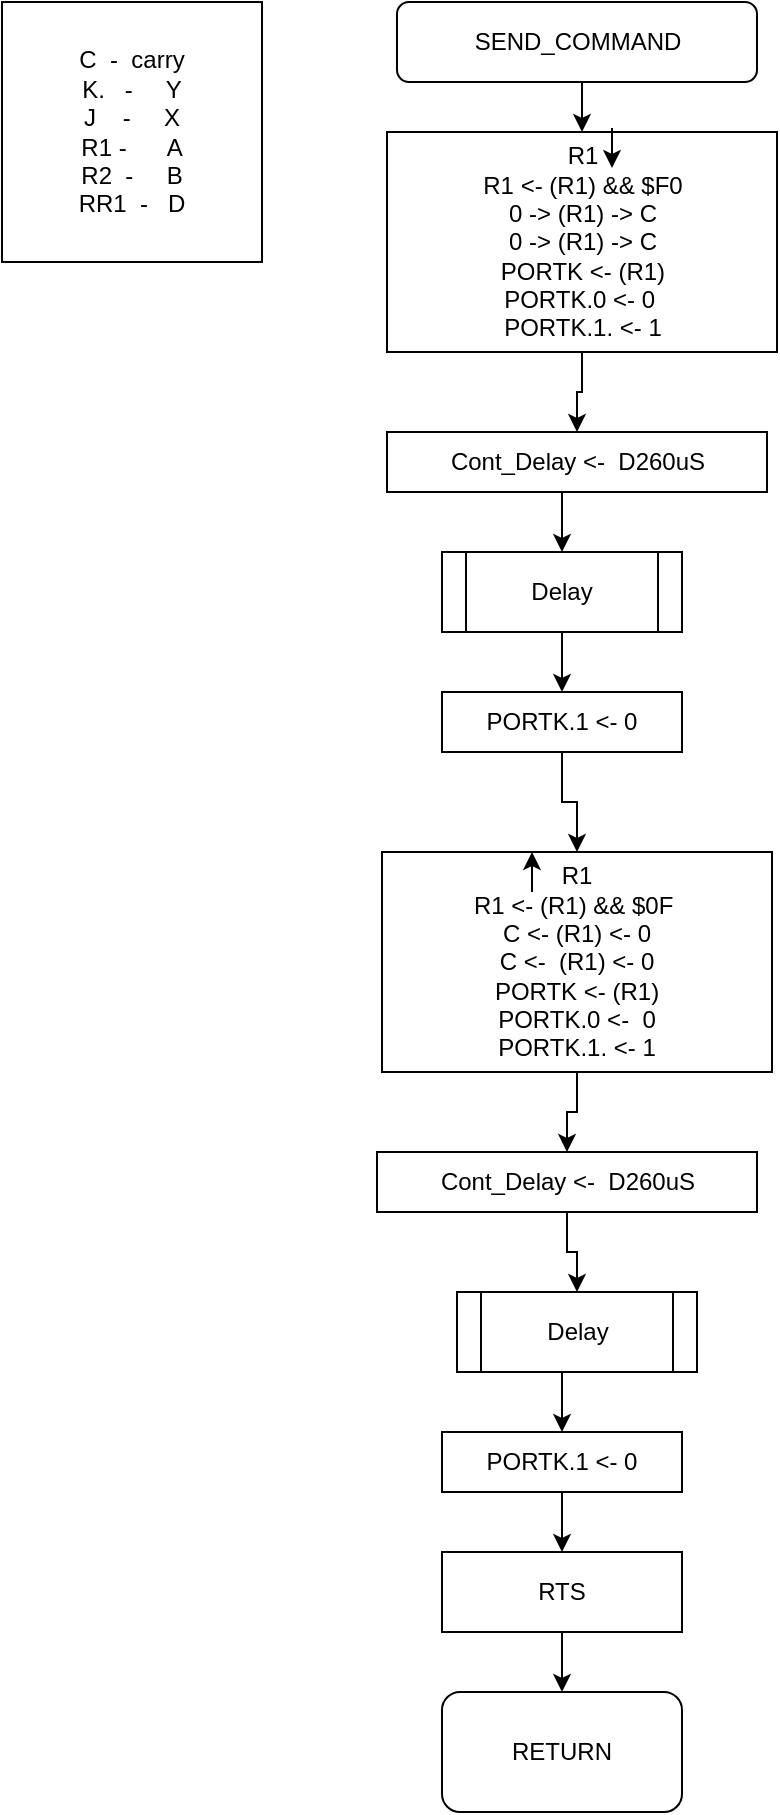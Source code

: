 <mxfile version="14.4.3" type="device"><diagram id="1TxtbUFBSffRB8mVBC0Y" name="Page-1"><mxGraphModel dx="1252" dy="672" grid="1" gridSize="10" guides="1" tooltips="1" connect="1" arrows="1" fold="1" page="1" pageScale="1" pageWidth="850" pageHeight="1100" math="0" shadow="0"><root><mxCell id="0"/><mxCell id="1" parent="0"/><mxCell id="SxC1DUphKrL75krocSSy-1" style="edgeStyle=orthogonalEdgeStyle;rounded=0;orthogonalLoop=1;jettySize=auto;html=1;exitX=0.5;exitY=1;exitDx=0;exitDy=0;entryX=0.5;entryY=0;entryDx=0;entryDy=0;" parent="1" source="SxC1DUphKrL75krocSSy-2" target="SxC1DUphKrL75krocSSy-18" edge="1"><mxGeometry relative="1" as="geometry"/></mxCell><mxCell id="SxC1DUphKrL75krocSSy-2" value="R1&lt;br&gt;R1 &amp;lt;- (R1) &amp;amp;&amp;amp; $0F&amp;nbsp;&lt;br&gt;C &amp;lt;- (R1) &amp;lt;- 0&lt;br&gt;C &amp;lt;- &amp;nbsp;(R1) &amp;lt;- 0&lt;br&gt;PORTK &amp;lt;- (R1)&lt;br&gt;PORTK.0 &amp;lt;- &amp;nbsp;0&lt;br&gt;PORTK.1. &amp;lt;- 1" style="rounded=0;whiteSpace=wrap;html=1;" parent="1" vertex="1"><mxGeometry x="660" y="720" width="195" height="110" as="geometry"/></mxCell><mxCell id="SxC1DUphKrL75krocSSy-4" style="edgeStyle=orthogonalEdgeStyle;rounded=0;orthogonalLoop=1;jettySize=auto;html=1;exitX=0.5;exitY=1;exitDx=0;exitDy=0;entryX=0.5;entryY=0;entryDx=0;entryDy=0;" parent="1" source="SxC1DUphKrL75krocSSy-5" target="SxC1DUphKrL75krocSSy-15" edge="1"><mxGeometry relative="1" as="geometry"/></mxCell><mxCell id="SxC1DUphKrL75krocSSy-5" value="SEND_COMMAND" style="rounded=1;whiteSpace=wrap;html=1;" parent="1" vertex="1"><mxGeometry x="667.5" y="295" width="180" height="40" as="geometry"/></mxCell><mxCell id="SxC1DUphKrL75krocSSy-6" style="edgeStyle=orthogonalEdgeStyle;rounded=0;orthogonalLoop=1;jettySize=auto;html=1;exitX=0.5;exitY=1;exitDx=0;exitDy=0;" parent="1" source="SxC1DUphKrL75krocSSy-15" target="SxC1DUphKrL75krocSSy-8" edge="1"><mxGeometry relative="1" as="geometry"/></mxCell><mxCell id="SxC1DUphKrL75krocSSy-7" style="edgeStyle=orthogonalEdgeStyle;rounded=0;orthogonalLoop=1;jettySize=auto;html=1;exitX=0.5;exitY=1;exitDx=0;exitDy=0;entryX=0.5;entryY=0;entryDx=0;entryDy=0;" parent="1" source="SxC1DUphKrL75krocSSy-8" target="SxC1DUphKrL75krocSSy-10" edge="1"><mxGeometry relative="1" as="geometry"/></mxCell><mxCell id="SxC1DUphKrL75krocSSy-8" value="Cont_Delay &amp;lt;- &amp;nbsp;D260uS" style="rounded=0;whiteSpace=wrap;html=1;" parent="1" vertex="1"><mxGeometry x="662.5" y="510" width="190" height="30" as="geometry"/></mxCell><mxCell id="SxC1DUphKrL75krocSSy-9" style="edgeStyle=orthogonalEdgeStyle;rounded=0;orthogonalLoop=1;jettySize=auto;html=1;exitX=0.5;exitY=1;exitDx=0;exitDy=0;entryX=0.5;entryY=0;entryDx=0;entryDy=0;" parent="1" source="SxC1DUphKrL75krocSSy-10" target="SxC1DUphKrL75krocSSy-14" edge="1"><mxGeometry relative="1" as="geometry"/></mxCell><mxCell id="SxC1DUphKrL75krocSSy-10" value="Delay" style="shape=process;whiteSpace=wrap;html=1;backgroundOutline=1;" parent="1" vertex="1"><mxGeometry x="690" y="570" width="120" height="40" as="geometry"/></mxCell><mxCell id="SxC1DUphKrL75krocSSy-11" value="" style="endArrow=classic;html=1;" parent="1" edge="1"><mxGeometry width="50" height="50" relative="1" as="geometry"><mxPoint x="735" y="740" as="sourcePoint"/><mxPoint x="735" y="720" as="targetPoint"/></mxGeometry></mxCell><mxCell id="SxC1DUphKrL75krocSSy-12" value="" style="endArrow=classic;html=1;" parent="1" source="SxC1DUphKrL75krocSSy-15" edge="1"><mxGeometry width="50" height="50" relative="1" as="geometry"><mxPoint x="770" y="394" as="sourcePoint"/><mxPoint x="770" y="404" as="targetPoint"/></mxGeometry></mxCell><mxCell id="SxC1DUphKrL75krocSSy-13" style="edgeStyle=orthogonalEdgeStyle;rounded=0;orthogonalLoop=1;jettySize=auto;html=1;exitX=0.5;exitY=1;exitDx=0;exitDy=0;" parent="1" source="SxC1DUphKrL75krocSSy-14" target="SxC1DUphKrL75krocSSy-2" edge="1"><mxGeometry relative="1" as="geometry"/></mxCell><mxCell id="SxC1DUphKrL75krocSSy-14" value="PORTK.1 &amp;lt;- 0" style="rounded=0;whiteSpace=wrap;html=1;" parent="1" vertex="1"><mxGeometry x="690" y="640" width="120" height="30" as="geometry"/></mxCell><mxCell id="SxC1DUphKrL75krocSSy-15" value="R1&lt;br&gt;R1 &amp;lt;- (R1) &amp;amp;&amp;amp; $F0&lt;br&gt;0 -&amp;gt; (R1) -&amp;gt; C&lt;br&gt;0 -&amp;gt; (R1) -&amp;gt; C&lt;br&gt;PORTK &amp;lt;- (R1)&lt;br&gt;PORTK.0 &amp;lt;- 0&amp;nbsp;&lt;br&gt;PORTK.1. &amp;lt;- 1" style="rounded=0;whiteSpace=wrap;html=1;" parent="1" vertex="1"><mxGeometry x="662.5" y="360" width="195" height="110" as="geometry"/></mxCell><mxCell id="SxC1DUphKrL75krocSSy-16" value="" style="endArrow=classic;html=1;" parent="1" edge="1"><mxGeometry width="50" height="50" relative="1" as="geometry"><mxPoint x="775" y="358" as="sourcePoint"/><mxPoint x="775" y="378" as="targetPoint"/></mxGeometry></mxCell><mxCell id="SxC1DUphKrL75krocSSy-17" style="edgeStyle=orthogonalEdgeStyle;rounded=0;orthogonalLoop=1;jettySize=auto;html=1;exitX=0.5;exitY=1;exitDx=0;exitDy=0;entryX=0.5;entryY=0;entryDx=0;entryDy=0;" parent="1" source="SxC1DUphKrL75krocSSy-18" target="SxC1DUphKrL75krocSSy-20" edge="1"><mxGeometry relative="1" as="geometry"/></mxCell><mxCell id="SxC1DUphKrL75krocSSy-18" value="Cont_Delay &amp;lt;- &amp;nbsp;D260uS" style="rounded=0;whiteSpace=wrap;html=1;" parent="1" vertex="1"><mxGeometry x="657.5" y="870" width="190" height="30" as="geometry"/></mxCell><mxCell id="SxC1DUphKrL75krocSSy-19" style="edgeStyle=orthogonalEdgeStyle;rounded=0;orthogonalLoop=1;jettySize=auto;html=1;exitX=0.5;exitY=1;exitDx=0;exitDy=0;entryX=0.5;entryY=0;entryDx=0;entryDy=0;" parent="1" source="SxC1DUphKrL75krocSSy-20" target="SxC1DUphKrL75krocSSy-22" edge="1"><mxGeometry relative="1" as="geometry"/></mxCell><mxCell id="SxC1DUphKrL75krocSSy-20" value="Delay" style="shape=process;whiteSpace=wrap;html=1;backgroundOutline=1;" parent="1" vertex="1"><mxGeometry x="697.5" y="940" width="120" height="40" as="geometry"/></mxCell><mxCell id="SxC1DUphKrL75krocSSy-25" style="edgeStyle=orthogonalEdgeStyle;rounded=0;orthogonalLoop=1;jettySize=auto;html=1;exitX=0.5;exitY=1;exitDx=0;exitDy=0;" parent="1" source="SxC1DUphKrL75krocSSy-22" target="SxC1DUphKrL75krocSSy-24" edge="1"><mxGeometry relative="1" as="geometry"/></mxCell><mxCell id="SxC1DUphKrL75krocSSy-22" value="PORTK.1 &amp;lt;- 0" style="rounded=0;whiteSpace=wrap;html=1;" parent="1" vertex="1"><mxGeometry x="690" y="1010" width="120" height="30" as="geometry"/></mxCell><mxCell id="SxC1DUphKrL75krocSSy-23" value="RETURN" style="rounded=1;whiteSpace=wrap;html=1;" parent="1" vertex="1"><mxGeometry x="690" y="1140" width="120" height="60" as="geometry"/></mxCell><mxCell id="SxC1DUphKrL75krocSSy-26" style="edgeStyle=orthogonalEdgeStyle;rounded=0;orthogonalLoop=1;jettySize=auto;html=1;exitX=0.5;exitY=1;exitDx=0;exitDy=0;" parent="1" source="SxC1DUphKrL75krocSSy-24" target="SxC1DUphKrL75krocSSy-23" edge="1"><mxGeometry relative="1" as="geometry"/></mxCell><mxCell id="SxC1DUphKrL75krocSSy-24" value="RTS" style="rounded=0;whiteSpace=wrap;html=1;" parent="1" vertex="1"><mxGeometry x="690" y="1070" width="120" height="40" as="geometry"/></mxCell><mxCell id="F7hs5Xbs6e0QqJFeh3aT-1" value="C &amp;nbsp;- &amp;nbsp;carry&lt;br&gt;K. &amp;nbsp; - &amp;nbsp; &amp;nbsp; Y&lt;br&gt;J &amp;nbsp; &amp;nbsp;- &amp;nbsp; &amp;nbsp; X&lt;br&gt;R1 - &amp;nbsp; &amp;nbsp; &amp;nbsp;A&lt;br&gt;R2 &amp;nbsp;- &amp;nbsp; &amp;nbsp; B&lt;br&gt;RR1 &amp;nbsp;- &amp;nbsp; D" style="whiteSpace=wrap;html=1;aspect=fixed;" vertex="1" parent="1"><mxGeometry x="470" y="295" width="130" height="130" as="geometry"/></mxCell></root></mxGraphModel></diagram></mxfile>